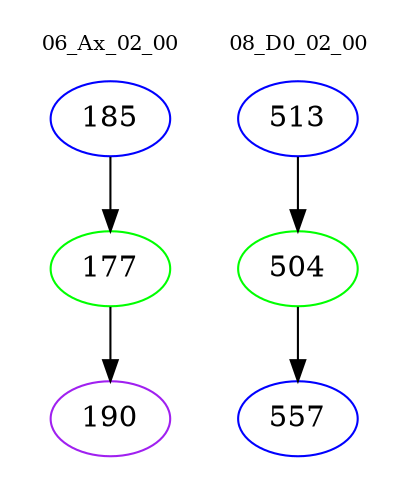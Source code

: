 digraph{
subgraph cluster_0 {
color = white
label = "06_Ax_02_00";
fontsize=10;
T0_185 [label="185", color="blue"]
T0_185 -> T0_177 [color="black"]
T0_177 [label="177", color="green"]
T0_177 -> T0_190 [color="black"]
T0_190 [label="190", color="purple"]
}
subgraph cluster_1 {
color = white
label = "08_D0_02_00";
fontsize=10;
T1_513 [label="513", color="blue"]
T1_513 -> T1_504 [color="black"]
T1_504 [label="504", color="green"]
T1_504 -> T1_557 [color="black"]
T1_557 [label="557", color="blue"]
}
}
